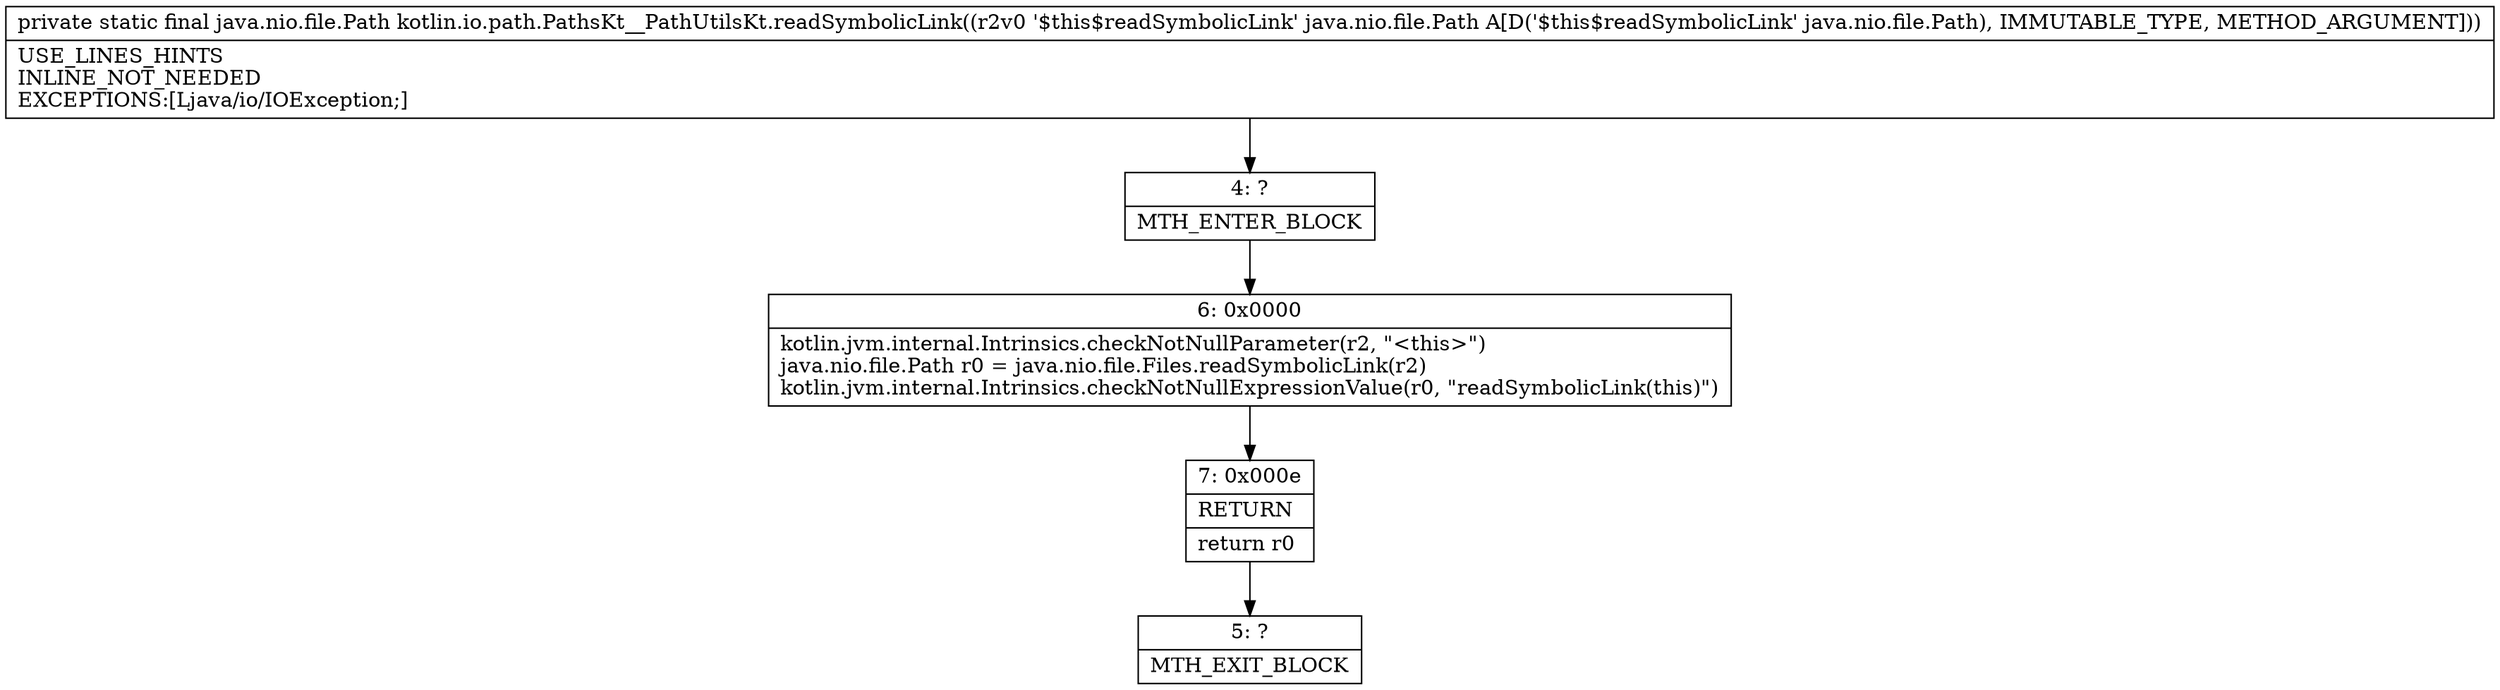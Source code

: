 digraph "CFG forkotlin.io.path.PathsKt__PathUtilsKt.readSymbolicLink(Ljava\/nio\/file\/Path;)Ljava\/nio\/file\/Path;" {
Node_4 [shape=record,label="{4\:\ ?|MTH_ENTER_BLOCK\l}"];
Node_6 [shape=record,label="{6\:\ 0x0000|kotlin.jvm.internal.Intrinsics.checkNotNullParameter(r2, \"\<this\>\")\ljava.nio.file.Path r0 = java.nio.file.Files.readSymbolicLink(r2)\lkotlin.jvm.internal.Intrinsics.checkNotNullExpressionValue(r0, \"readSymbolicLink(this)\")\l}"];
Node_7 [shape=record,label="{7\:\ 0x000e|RETURN\l|return r0\l}"];
Node_5 [shape=record,label="{5\:\ ?|MTH_EXIT_BLOCK\l}"];
MethodNode[shape=record,label="{private static final java.nio.file.Path kotlin.io.path.PathsKt__PathUtilsKt.readSymbolicLink((r2v0 '$this$readSymbolicLink' java.nio.file.Path A[D('$this$readSymbolicLink' java.nio.file.Path), IMMUTABLE_TYPE, METHOD_ARGUMENT]))  | USE_LINES_HINTS\lINLINE_NOT_NEEDED\lEXCEPTIONS:[Ljava\/io\/IOException;]\l}"];
MethodNode -> Node_4;Node_4 -> Node_6;
Node_6 -> Node_7;
Node_7 -> Node_5;
}

